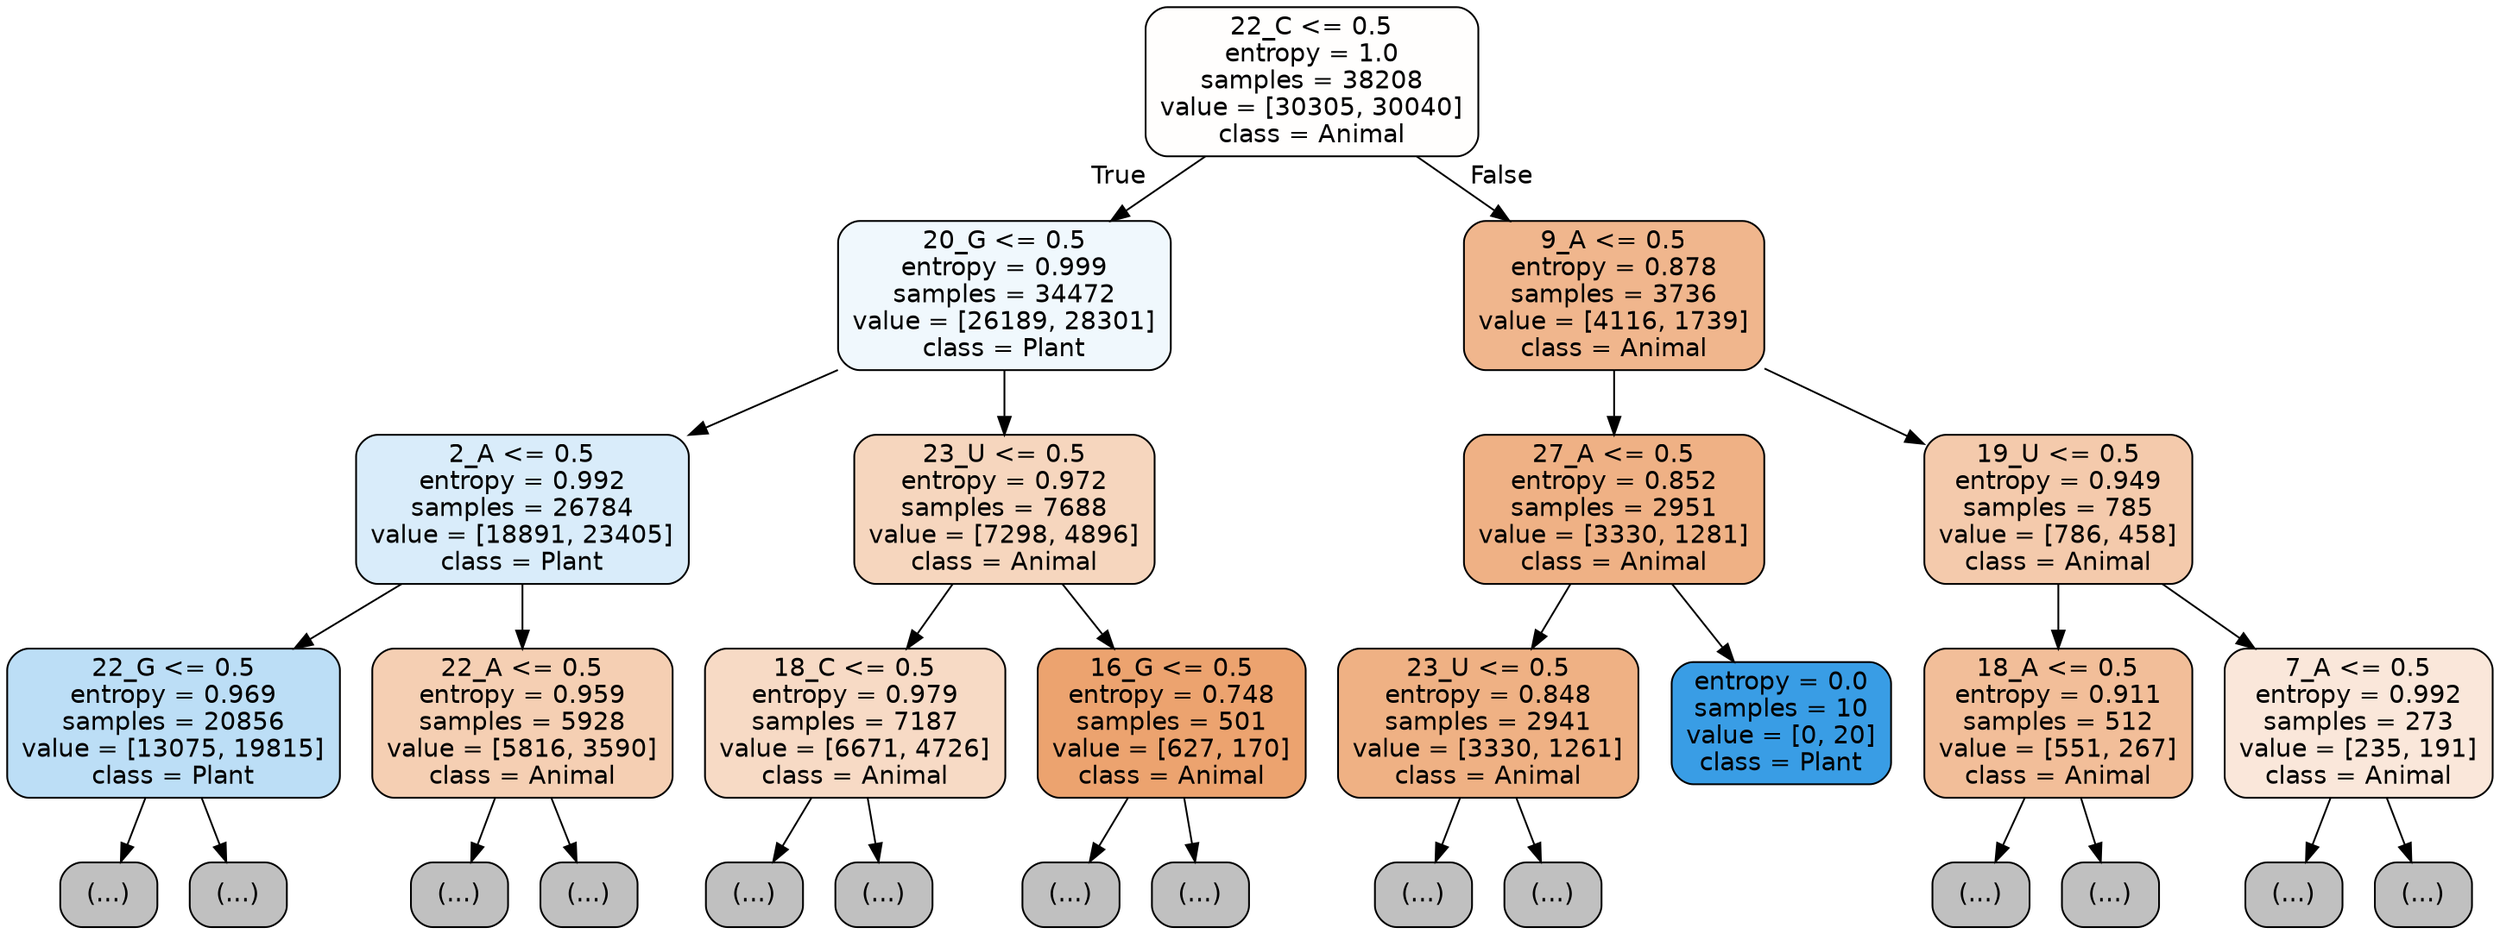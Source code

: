 digraph Tree {
node [shape=box, style="filled, rounded", color="black", fontname="helvetica"] ;
edge [fontname="helvetica"] ;
0 [label="22_C <= 0.5\nentropy = 1.0\nsamples = 38208\nvalue = [30305, 30040]\nclass = Animal", fillcolor="#fffefd"] ;
1 [label="20_G <= 0.5\nentropy = 0.999\nsamples = 34472\nvalue = [26189, 28301]\nclass = Plant", fillcolor="#f0f8fd"] ;
0 -> 1 [labeldistance=2.5, labelangle=45, headlabel="True"] ;
2 [label="2_A <= 0.5\nentropy = 0.992\nsamples = 26784\nvalue = [18891, 23405]\nclass = Plant", fillcolor="#d9ecfa"] ;
1 -> 2 ;
3 [label="22_G <= 0.5\nentropy = 0.969\nsamples = 20856\nvalue = [13075, 19815]\nclass = Plant", fillcolor="#bcdef6"] ;
2 -> 3 ;
4 [label="(...)", fillcolor="#C0C0C0"] ;
3 -> 4 ;
7177 [label="(...)", fillcolor="#C0C0C0"] ;
3 -> 7177 ;
8278 [label="22_A <= 0.5\nentropy = 0.959\nsamples = 5928\nvalue = [5816, 3590]\nclass = Animal", fillcolor="#f5cfb3"] ;
2 -> 8278 ;
8279 [label="(...)", fillcolor="#C0C0C0"] ;
8278 -> 8279 ;
10626 [label="(...)", fillcolor="#C0C0C0"] ;
8278 -> 10626 ;
10993 [label="23_U <= 0.5\nentropy = 0.972\nsamples = 7688\nvalue = [7298, 4896]\nclass = Animal", fillcolor="#f6d6be"] ;
1 -> 10993 ;
10994 [label="18_C <= 0.5\nentropy = 0.979\nsamples = 7187\nvalue = [6671, 4726]\nclass = Animal", fillcolor="#f7dac5"] ;
10993 -> 10994 ;
10995 [label="(...)", fillcolor="#C0C0C0"] ;
10994 -> 10995 ;
13732 [label="(...)", fillcolor="#C0C0C0"] ;
10994 -> 13732 ;
14595 [label="16_G <= 0.5\nentropy = 0.748\nsamples = 501\nvalue = [627, 170]\nclass = Animal", fillcolor="#eca36f"] ;
10993 -> 14595 ;
14596 [label="(...)", fillcolor="#C0C0C0"] ;
14595 -> 14596 ;
14729 [label="(...)", fillcolor="#C0C0C0"] ;
14595 -> 14729 ;
14786 [label="9_A <= 0.5\nentropy = 0.878\nsamples = 3736\nvalue = [4116, 1739]\nclass = Animal", fillcolor="#f0b68d"] ;
0 -> 14786 [labeldistance=2.5, labelangle=-45, headlabel="False"] ;
14787 [label="27_A <= 0.5\nentropy = 0.852\nsamples = 2951\nvalue = [3330, 1281]\nclass = Animal", fillcolor="#efb185"] ;
14786 -> 14787 ;
14788 [label="23_U <= 0.5\nentropy = 0.848\nsamples = 2941\nvalue = [3330, 1261]\nclass = Animal", fillcolor="#efb184"] ;
14787 -> 14788 ;
14789 [label="(...)", fillcolor="#C0C0C0"] ;
14788 -> 14789 ;
16022 [label="(...)", fillcolor="#C0C0C0"] ;
14788 -> 16022 ;
16179 [label="entropy = 0.0\nsamples = 10\nvalue = [0, 20]\nclass = Plant", fillcolor="#399de5"] ;
14787 -> 16179 ;
16180 [label="19_U <= 0.5\nentropy = 0.949\nsamples = 785\nvalue = [786, 458]\nclass = Animal", fillcolor="#f4caac"] ;
14786 -> 16180 ;
16181 [label="18_A <= 0.5\nentropy = 0.911\nsamples = 512\nvalue = [551, 267]\nclass = Animal", fillcolor="#f2be99"] ;
16180 -> 16181 ;
16182 [label="(...)", fillcolor="#C0C0C0"] ;
16181 -> 16182 ;
16425 [label="(...)", fillcolor="#C0C0C0"] ;
16181 -> 16425 ;
16498 [label="7_A <= 0.5\nentropy = 0.992\nsamples = 273\nvalue = [235, 191]\nclass = Animal", fillcolor="#fae7da"] ;
16180 -> 16498 ;
16499 [label="(...)", fillcolor="#C0C0C0"] ;
16498 -> 16499 ;
16584 [label="(...)", fillcolor="#C0C0C0"] ;
16498 -> 16584 ;
}